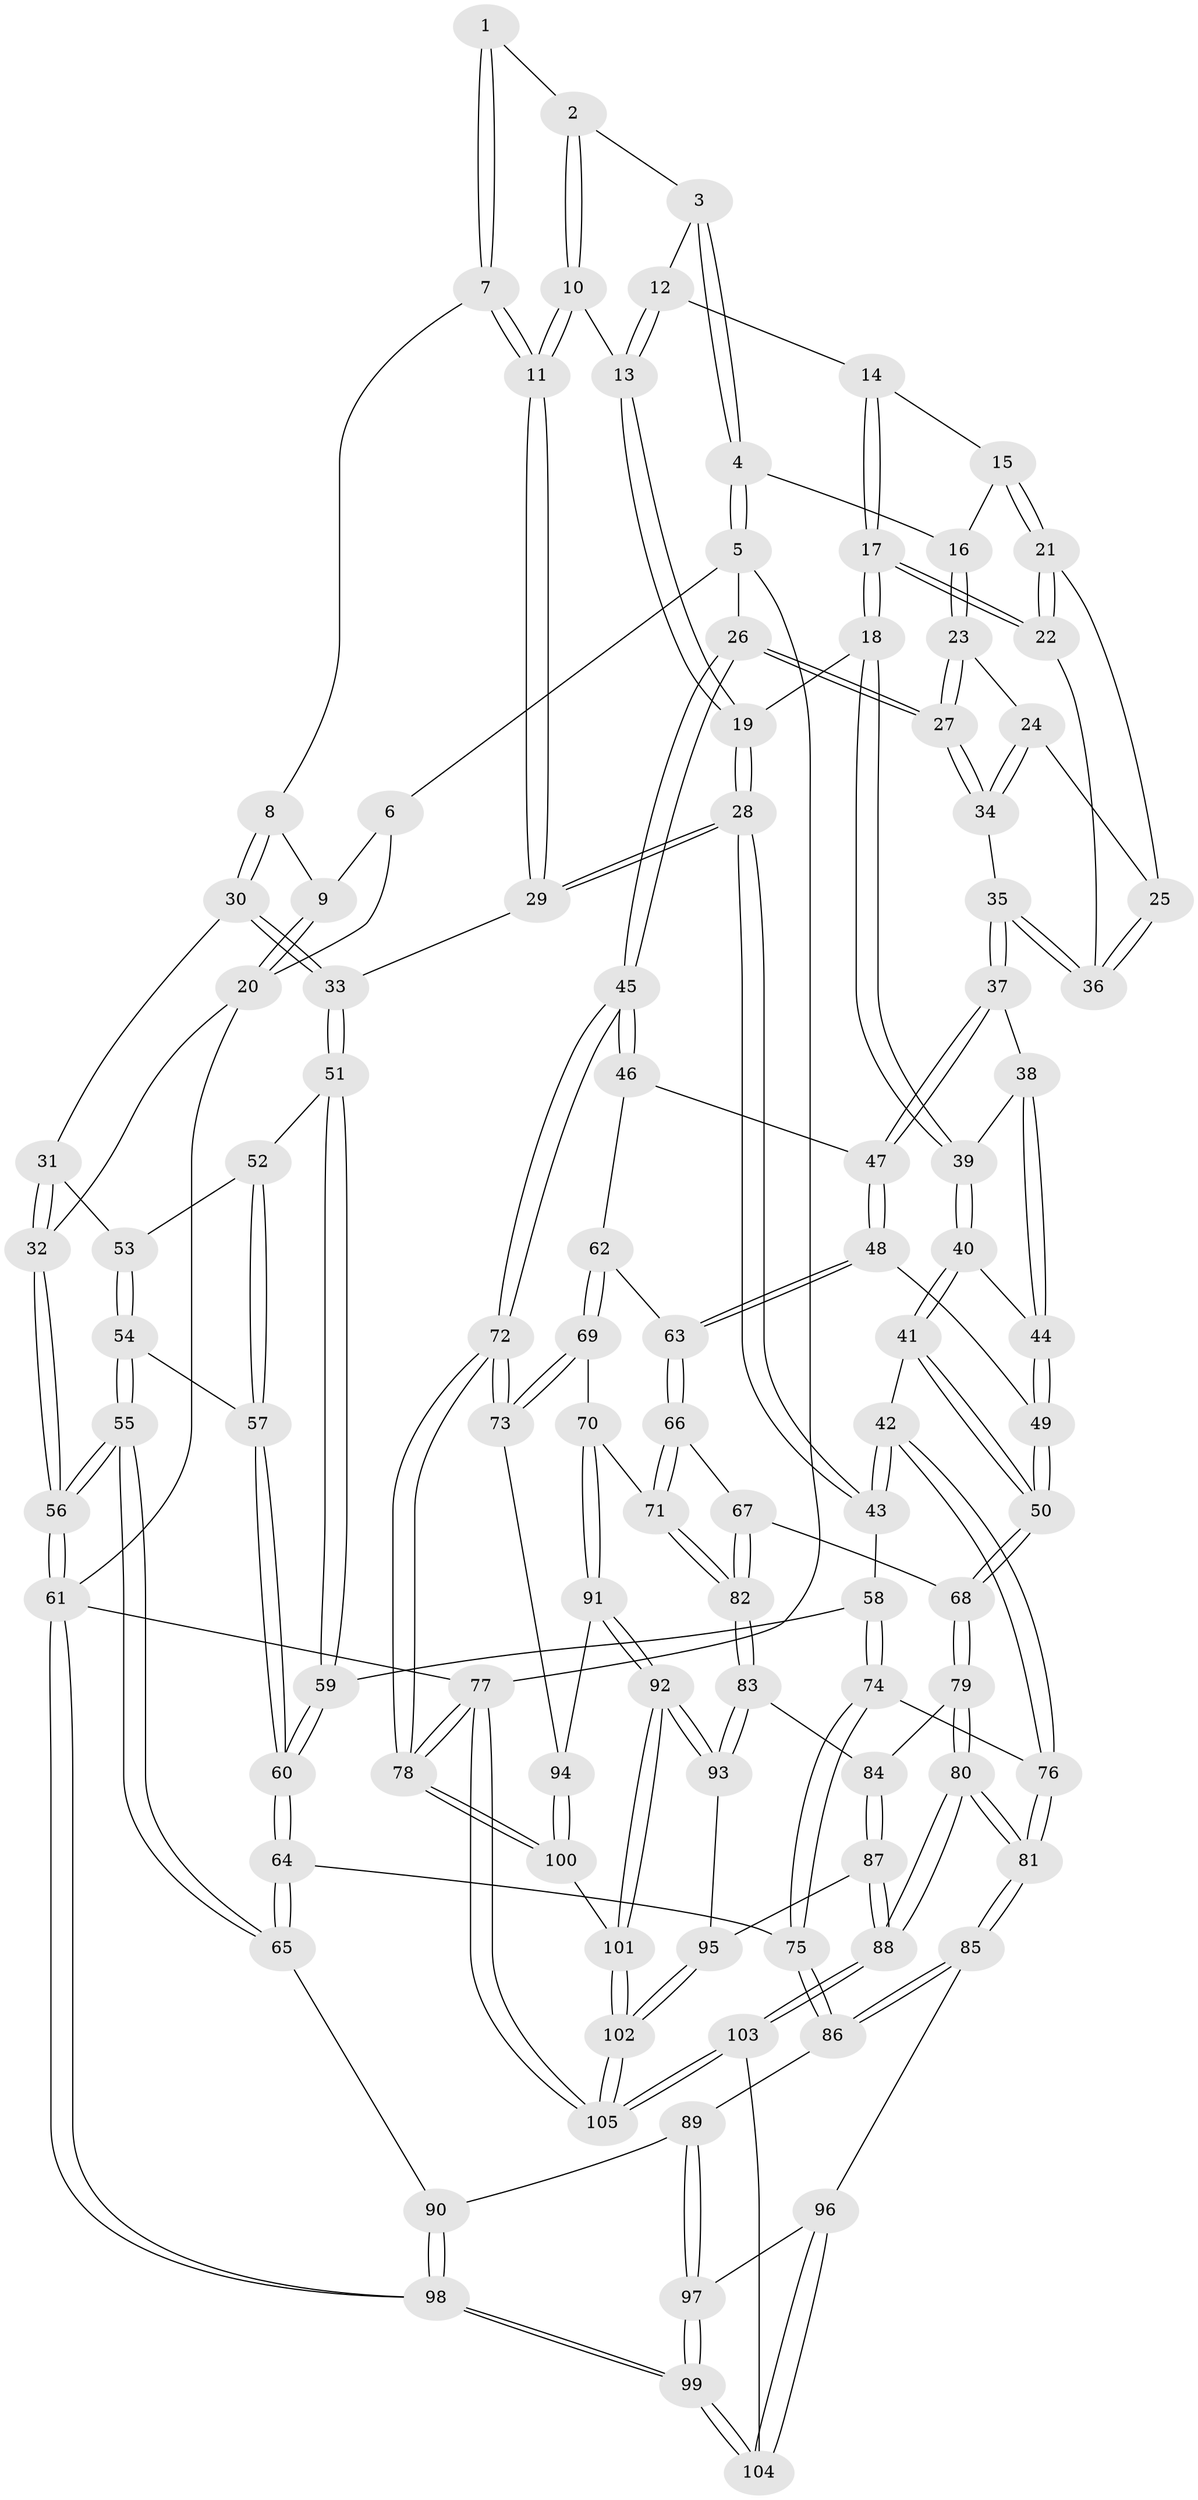 // Generated by graph-tools (version 1.1) at 2025/11/02/27/25 16:11:52]
// undirected, 105 vertices, 259 edges
graph export_dot {
graph [start="1"]
  node [color=gray90,style=filled];
  1 [pos="+0.41021438269184507+0"];
  2 [pos="+0.48091980837844517+0"];
  3 [pos="+0.49126240864820314+0"];
  4 [pos="+1+0"];
  5 [pos="+1+0"];
  6 [pos="+0.3108759516574121+0"];
  7 [pos="+0.3500236319017027+0.17763083514000588"];
  8 [pos="+0.236045164426162+0.21195219099140378"];
  9 [pos="+0.18691341724120145+0.06101528931861806"];
  10 [pos="+0.43511228442730704+0.22434955982308202"];
  11 [pos="+0.41007334855657807+0.24050341414440649"];
  12 [pos="+0.5526281716553224+0.0011798530250677482"];
  13 [pos="+0.5087801724795916+0.22701598853929525"];
  14 [pos="+0.5916571084962776+0.052060276616736956"];
  15 [pos="+0.7607268781485355+0.12795320699194426"];
  16 [pos="+0.8665095415325949+0.09004625242254714"];
  17 [pos="+0.6445442409615408+0.28922406460024686"];
  18 [pos="+0.6257533327459288+0.3135758822434003"];
  19 [pos="+0.6148758999109606+0.3130984493924396"];
  20 [pos="+0+0.26016320736656945"];
  21 [pos="+0.7056035918866544+0.24532461338659003"];
  22 [pos="+0.651372519656135+0.286266345864677"];
  23 [pos="+0.8773339918170284+0.19533190933421457"];
  24 [pos="+0.8483866479772346+0.249305379980179"];
  25 [pos="+0.8383246156288947+0.2510565553595592"];
  26 [pos="+1+0.37830769625246446"];
  27 [pos="+1+0.36604956160837365"];
  28 [pos="+0.3632276317676131+0.4180349628084972"];
  29 [pos="+0.3525376914919133+0.41014118175392955"];
  30 [pos="+0.22971372128477405+0.2510434420796153"];
  31 [pos="+0+0.32580943446456956"];
  32 [pos="+0+0.264063209509407"];
  33 [pos="+0.3406838050648876+0.4077761673630801"];
  34 [pos="+0.8826827872261169+0.3639430419676951"];
  35 [pos="+0.8494221916187362+0.38998373595823416"];
  36 [pos="+0.776242286261286+0.321247895905009"];
  37 [pos="+0.8350856804378136+0.41124317558900075"];
  38 [pos="+0.7995348213595579+0.40835812231655466"];
  39 [pos="+0.631387510272581+0.3288296407078192"];
  40 [pos="+0.6384644759051783+0.42353491139095917"];
  41 [pos="+0.5110417933039387+0.5898013817009501"];
  42 [pos="+0.4701964565820308+0.5837056757064788"];
  43 [pos="+0.41312653917608244+0.5208094540702618"];
  44 [pos="+0.6948757734789837+0.4697617182105823"];
  45 [pos="+1+0.44621468114945273"];
  46 [pos="+0.9906087448855506+0.5220101732201601"];
  47 [pos="+0.8410426864045991+0.5326599105404336"];
  48 [pos="+0.8212422000683929+0.5561782766593468"];
  49 [pos="+0.7296963768508486+0.5316792721345818"];
  50 [pos="+0.582098983091323+0.6385087782042996"];
  51 [pos="+0.18056852194519357+0.47018695917341136"];
  52 [pos="+0.13075199580477978+0.45944910408788153"];
  53 [pos="+0.06647666065124831+0.4302250043007537"];
  54 [pos="+0.03442343161625774+0.5708270223361034"];
  55 [pos="+0+0.7258812555306892"];
  56 [pos="+0+0.737271162787868"];
  57 [pos="+0.08796721513134184+0.6091606228083396"];
  58 [pos="+0.24382752168150135+0.636176480802781"];
  59 [pos="+0.19054319277970894+0.5524142912679083"];
  60 [pos="+0.10196265927249745+0.6656680540475967"];
  61 [pos="+0+1"];
  62 [pos="+0.9295656445470575+0.6526086421899991"];
  63 [pos="+0.8215908575332102+0.5676766449937688"];
  64 [pos="+0.09537636814152699+0.7048490494100701"];
  65 [pos="+0.028040672633555083+0.7307296234701871"];
  66 [pos="+0.7917112659009246+0.6571699760235862"];
  67 [pos="+0.6904876102170072+0.6954875822479701"];
  68 [pos="+0.5904477935754312+0.6517727365558715"];
  69 [pos="+0.9496491246164527+0.6977321894504932"];
  70 [pos="+0.8712827168591267+0.7612995264159528"];
  71 [pos="+0.8638594915897124+0.7566535734462816"];
  72 [pos="+1+0.6831408528471292"];
  73 [pos="+1+0.6977027161023219"];
  74 [pos="+0.23552011338232295+0.7133981771857021"];
  75 [pos="+0.21238462170698502+0.7352596779417205"];
  76 [pos="+0.39743847872472887+0.7076745700912807"];
  77 [pos="+1+1"];
  78 [pos="+1+0.9913151126331021"];
  79 [pos="+0.5766288757934559+0.7285581642527208"];
  80 [pos="+0.45714721075075604+0.8960822667771277"];
  81 [pos="+0.42536564185731135+0.8655526301521049"];
  82 [pos="+0.7160579417002546+0.7920111901682232"];
  83 [pos="+0.7153850168261223+0.7945599909381738"];
  84 [pos="+0.6177035275481074+0.798075918534477"];
  85 [pos="+0.27296832305765306+0.8581294541276735"];
  86 [pos="+0.21364953115263435+0.7428595663699522"];
  87 [pos="+0.6066951170795973+0.8884117583654992"];
  88 [pos="+0.4855980758794951+0.9561321410075567"];
  89 [pos="+0.13166454755244056+0.8640613411239297"];
  90 [pos="+0.09636610506052833+0.8608062327978784"];
  91 [pos="+0.8865581363907616+0.8338733836959048"];
  92 [pos="+0.8452296684613426+0.9052900097213307"];
  93 [pos="+0.718002959779668+0.8489180072564011"];
  94 [pos="+0.9072910849469429+0.8360720581358914"];
  95 [pos="+0.6809276926097874+0.8805323059331894"];
  96 [pos="+0.2543948145406773+0.8844010867809993"];
  97 [pos="+0.17659758507278853+0.9098015767606483"];
  98 [pos="+0+1"];
  99 [pos="+0+1"];
  100 [pos="+1+0.9499724462128907"];
  101 [pos="+0.8475708155866208+0.9437263891455339"];
  102 [pos="+0.781600707041797+1"];
  103 [pos="+0.4804689940454599+1"];
  104 [pos="+0.31237030402875715+1"];
  105 [pos="+0.7733753293700101+1"];
  1 -- 2;
  1 -- 7;
  1 -- 7;
  2 -- 3;
  2 -- 10;
  2 -- 10;
  3 -- 4;
  3 -- 4;
  3 -- 12;
  4 -- 5;
  4 -- 5;
  4 -- 16;
  5 -- 6;
  5 -- 26;
  5 -- 77;
  6 -- 9;
  6 -- 20;
  7 -- 8;
  7 -- 11;
  7 -- 11;
  8 -- 9;
  8 -- 30;
  8 -- 30;
  9 -- 20;
  9 -- 20;
  10 -- 11;
  10 -- 11;
  10 -- 13;
  11 -- 29;
  11 -- 29;
  12 -- 13;
  12 -- 13;
  12 -- 14;
  13 -- 19;
  13 -- 19;
  14 -- 15;
  14 -- 17;
  14 -- 17;
  15 -- 16;
  15 -- 21;
  15 -- 21;
  16 -- 23;
  16 -- 23;
  17 -- 18;
  17 -- 18;
  17 -- 22;
  17 -- 22;
  18 -- 19;
  18 -- 39;
  18 -- 39;
  19 -- 28;
  19 -- 28;
  20 -- 32;
  20 -- 61;
  21 -- 22;
  21 -- 22;
  21 -- 25;
  22 -- 36;
  23 -- 24;
  23 -- 27;
  23 -- 27;
  24 -- 25;
  24 -- 34;
  24 -- 34;
  25 -- 36;
  25 -- 36;
  26 -- 27;
  26 -- 27;
  26 -- 45;
  26 -- 45;
  27 -- 34;
  27 -- 34;
  28 -- 29;
  28 -- 29;
  28 -- 43;
  28 -- 43;
  29 -- 33;
  30 -- 31;
  30 -- 33;
  30 -- 33;
  31 -- 32;
  31 -- 32;
  31 -- 53;
  32 -- 56;
  32 -- 56;
  33 -- 51;
  33 -- 51;
  34 -- 35;
  35 -- 36;
  35 -- 36;
  35 -- 37;
  35 -- 37;
  37 -- 38;
  37 -- 47;
  37 -- 47;
  38 -- 39;
  38 -- 44;
  38 -- 44;
  39 -- 40;
  39 -- 40;
  40 -- 41;
  40 -- 41;
  40 -- 44;
  41 -- 42;
  41 -- 50;
  41 -- 50;
  42 -- 43;
  42 -- 43;
  42 -- 76;
  42 -- 76;
  43 -- 58;
  44 -- 49;
  44 -- 49;
  45 -- 46;
  45 -- 46;
  45 -- 72;
  45 -- 72;
  46 -- 47;
  46 -- 62;
  47 -- 48;
  47 -- 48;
  48 -- 49;
  48 -- 63;
  48 -- 63;
  49 -- 50;
  49 -- 50;
  50 -- 68;
  50 -- 68;
  51 -- 52;
  51 -- 59;
  51 -- 59;
  52 -- 53;
  52 -- 57;
  52 -- 57;
  53 -- 54;
  53 -- 54;
  54 -- 55;
  54 -- 55;
  54 -- 57;
  55 -- 56;
  55 -- 56;
  55 -- 65;
  55 -- 65;
  56 -- 61;
  56 -- 61;
  57 -- 60;
  57 -- 60;
  58 -- 59;
  58 -- 74;
  58 -- 74;
  59 -- 60;
  59 -- 60;
  60 -- 64;
  60 -- 64;
  61 -- 98;
  61 -- 98;
  61 -- 77;
  62 -- 63;
  62 -- 69;
  62 -- 69;
  63 -- 66;
  63 -- 66;
  64 -- 65;
  64 -- 65;
  64 -- 75;
  65 -- 90;
  66 -- 67;
  66 -- 71;
  66 -- 71;
  67 -- 68;
  67 -- 82;
  67 -- 82;
  68 -- 79;
  68 -- 79;
  69 -- 70;
  69 -- 73;
  69 -- 73;
  70 -- 71;
  70 -- 91;
  70 -- 91;
  71 -- 82;
  71 -- 82;
  72 -- 73;
  72 -- 73;
  72 -- 78;
  72 -- 78;
  73 -- 94;
  74 -- 75;
  74 -- 75;
  74 -- 76;
  75 -- 86;
  75 -- 86;
  76 -- 81;
  76 -- 81;
  77 -- 78;
  77 -- 78;
  77 -- 105;
  77 -- 105;
  78 -- 100;
  78 -- 100;
  79 -- 80;
  79 -- 80;
  79 -- 84;
  80 -- 81;
  80 -- 81;
  80 -- 88;
  80 -- 88;
  81 -- 85;
  81 -- 85;
  82 -- 83;
  82 -- 83;
  83 -- 84;
  83 -- 93;
  83 -- 93;
  84 -- 87;
  84 -- 87;
  85 -- 86;
  85 -- 86;
  85 -- 96;
  86 -- 89;
  87 -- 88;
  87 -- 88;
  87 -- 95;
  88 -- 103;
  88 -- 103;
  89 -- 90;
  89 -- 97;
  89 -- 97;
  90 -- 98;
  90 -- 98;
  91 -- 92;
  91 -- 92;
  91 -- 94;
  92 -- 93;
  92 -- 93;
  92 -- 101;
  92 -- 101;
  93 -- 95;
  94 -- 100;
  94 -- 100;
  95 -- 102;
  95 -- 102;
  96 -- 97;
  96 -- 104;
  96 -- 104;
  97 -- 99;
  97 -- 99;
  98 -- 99;
  98 -- 99;
  99 -- 104;
  99 -- 104;
  100 -- 101;
  101 -- 102;
  101 -- 102;
  102 -- 105;
  102 -- 105;
  103 -- 104;
  103 -- 105;
  103 -- 105;
}
